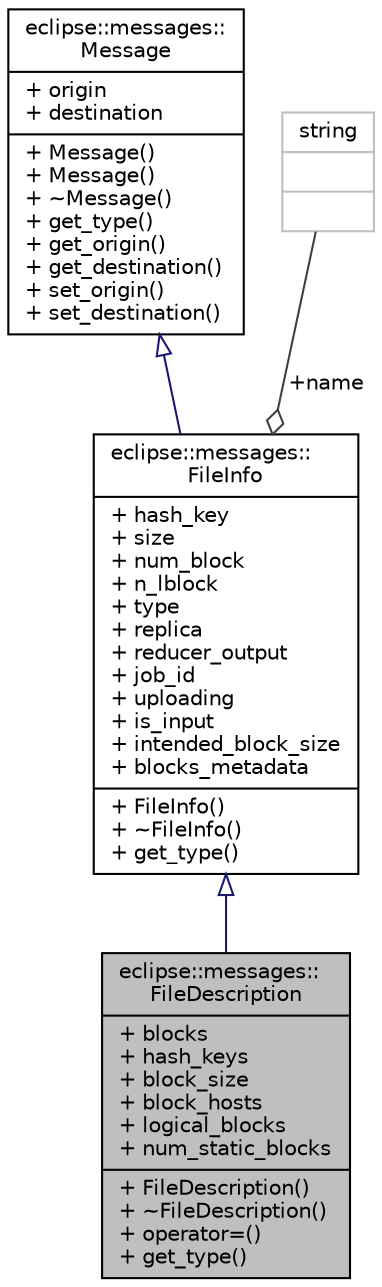 digraph "eclipse::messages::FileDescription"
{
  edge [fontname="Helvetica",fontsize="10",labelfontname="Helvetica",labelfontsize="10"];
  node [fontname="Helvetica",fontsize="10",shape=record];
  Node1 [label="{eclipse::messages::\lFileDescription\n|+ blocks\l+ hash_keys\l+ block_size\l+ block_hosts\l+ logical_blocks\l+ num_static_blocks\l|+ FileDescription()\l+ ~FileDescription()\l+ operator=()\l+ get_type()\l}",height=0.2,width=0.4,color="black", fillcolor="grey75", style="filled" fontcolor="black"];
  Node2 -> Node1 [dir="back",color="midnightblue",fontsize="10",style="solid",arrowtail="onormal",fontname="Helvetica"];
  Node2 [label="{eclipse::messages::\lFileInfo\n|+ hash_key\l+ size\l+ num_block\l+ n_lblock\l+ type\l+ replica\l+ reducer_output\l+ job_id\l+ uploading\l+ is_input\l+ intended_block_size\l+ blocks_metadata\l|+ FileInfo()\l+ ~FileInfo()\l+ get_type()\l}",height=0.2,width=0.4,color="black", fillcolor="white", style="filled",URL="$structeclipse_1_1messages_1_1FileInfo.html"];
  Node3 -> Node2 [dir="back",color="midnightblue",fontsize="10",style="solid",arrowtail="onormal",fontname="Helvetica"];
  Node3 [label="{eclipse::messages::\lMessage\n|+ origin\l+ destination\l|+ Message()\l+ Message()\l+ ~Message()\l+ get_type()\l+ get_origin()\l+ get_destination()\l+ set_origin()\l+ set_destination()\l}",height=0.2,width=0.4,color="black", fillcolor="white", style="filled",URL="$structeclipse_1_1messages_1_1Message.html"];
  Node4 -> Node2 [color="grey25",fontsize="10",style="solid",label=" +name" ,arrowhead="odiamond",fontname="Helvetica"];
  Node4 [label="{string\n||}",height=0.2,width=0.4,color="grey75", fillcolor="white", style="filled"];
}
